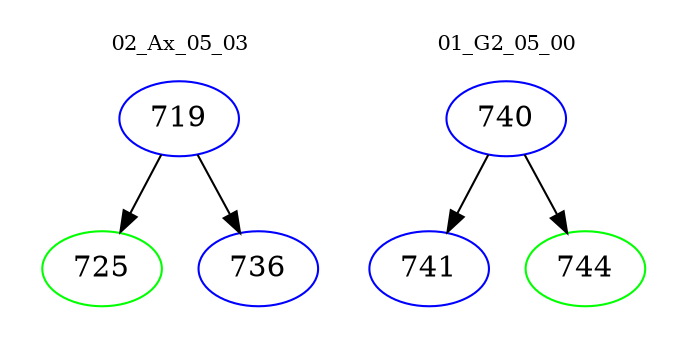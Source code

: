 digraph{
subgraph cluster_0 {
color = white
label = "02_Ax_05_03";
fontsize=10;
T0_719 [label="719", color="blue"]
T0_719 -> T0_725 [color="black"]
T0_725 [label="725", color="green"]
T0_719 -> T0_736 [color="black"]
T0_736 [label="736", color="blue"]
}
subgraph cluster_1 {
color = white
label = "01_G2_05_00";
fontsize=10;
T1_740 [label="740", color="blue"]
T1_740 -> T1_741 [color="black"]
T1_741 [label="741", color="blue"]
T1_740 -> T1_744 [color="black"]
T1_744 [label="744", color="green"]
}
}
